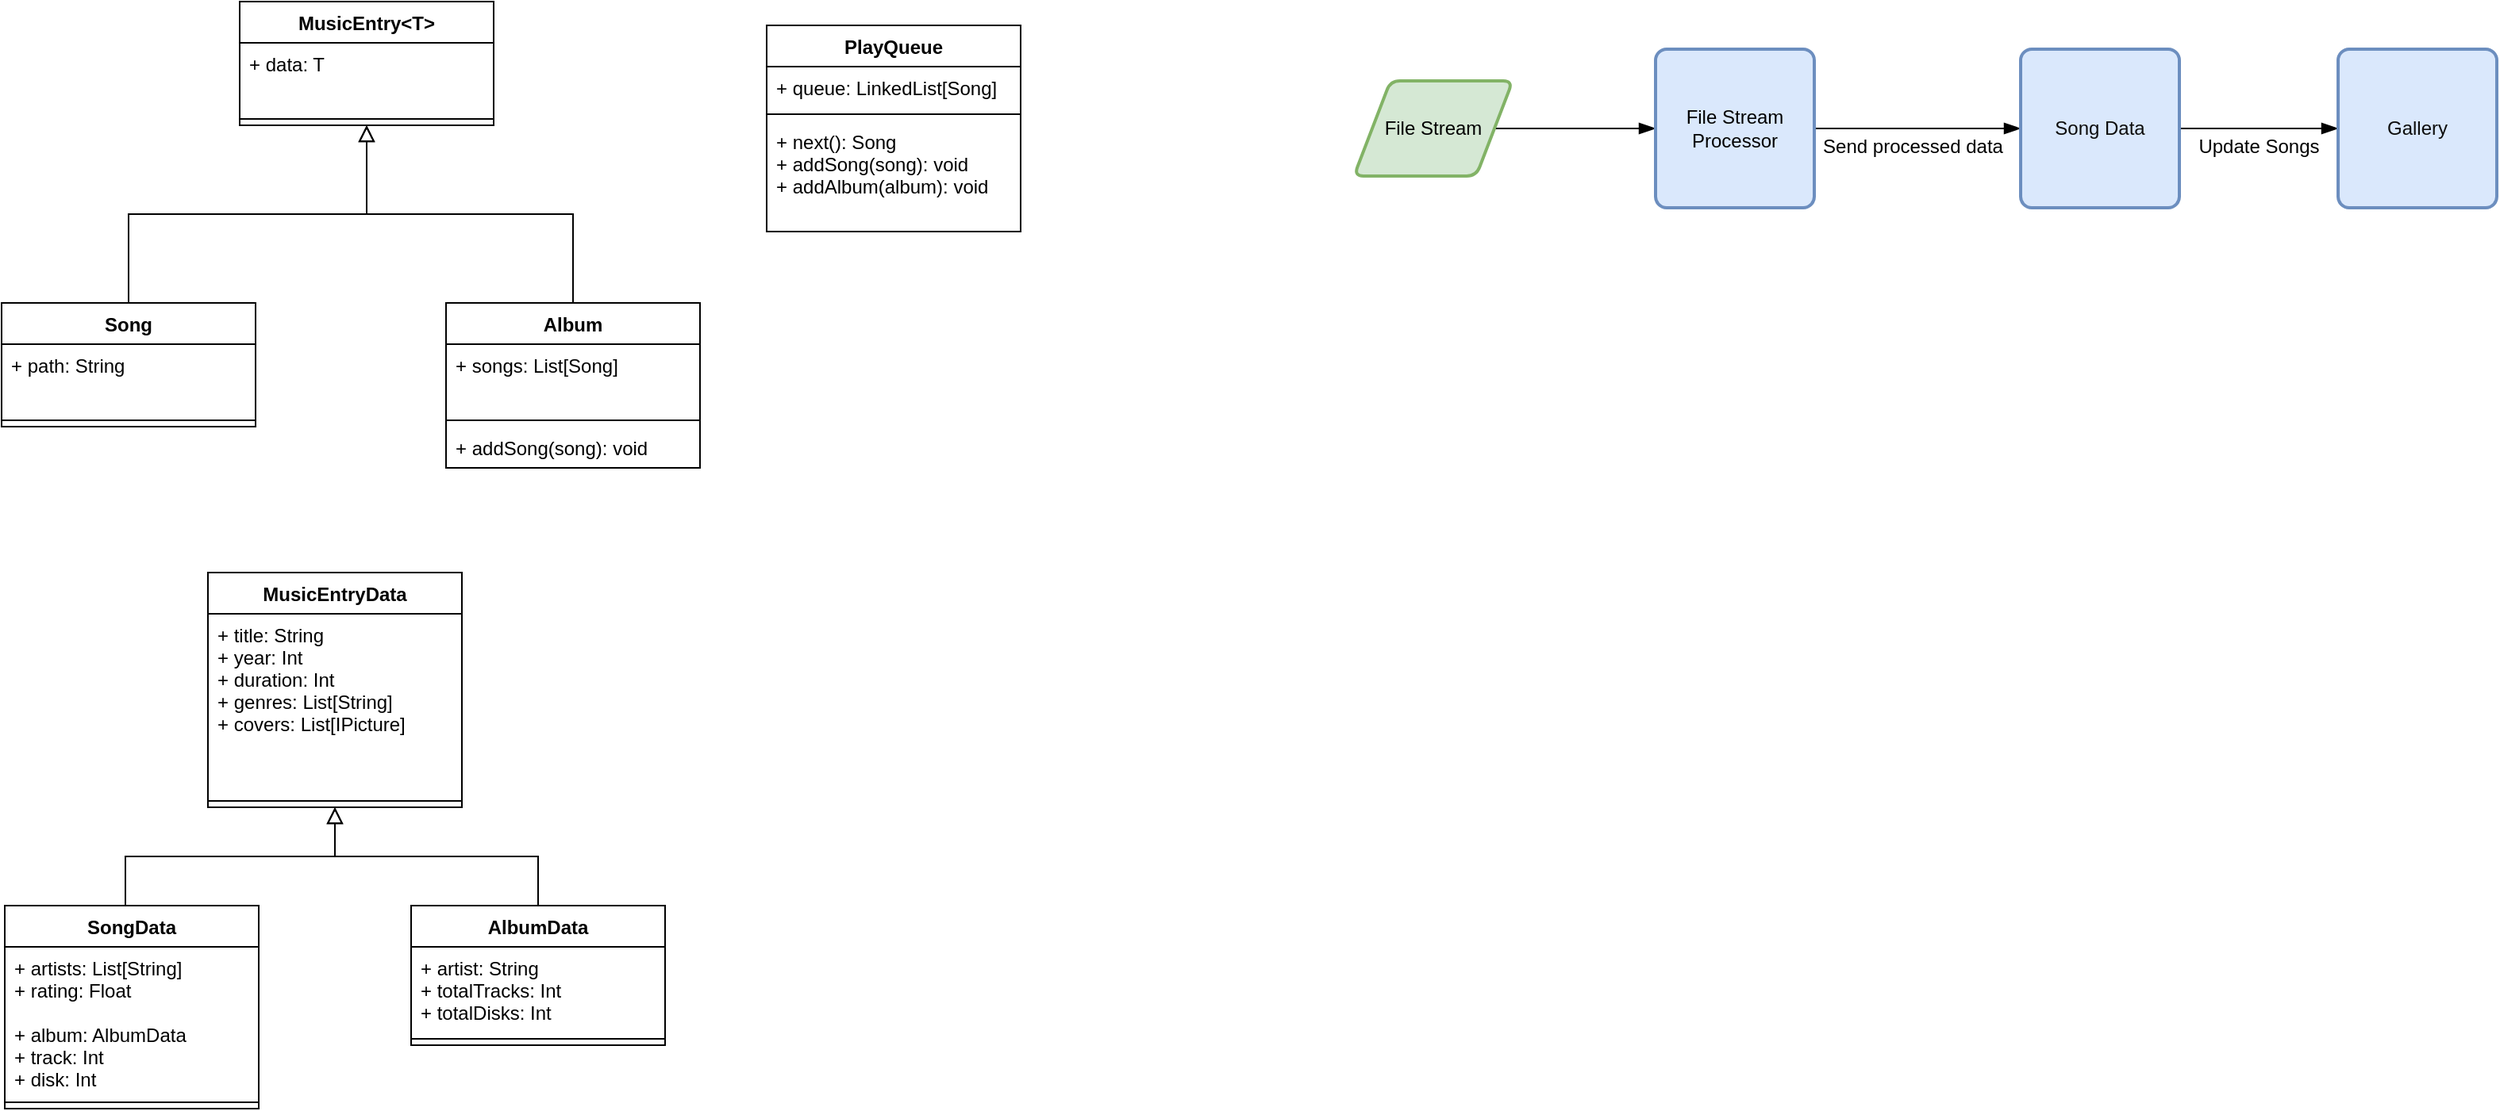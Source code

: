 <mxfile version="12.9.11" type="device"><diagram id="M-5K6N8EwZZjR5BFxg5r" name="Page-1"><mxGraphModel dx="1038" dy="548" grid="1" gridSize="10" guides="1" tooltips="1" connect="1" arrows="1" fold="1" page="1" pageScale="1" pageWidth="827" pageHeight="1169" math="0" shadow="0"><root><mxCell id="0"/><mxCell id="1" parent="0"/><mxCell id="J_mb1UFaiDrBlGo9DqIq-22" style="edgeStyle=orthogonalEdgeStyle;rounded=0;orthogonalLoop=1;jettySize=auto;html=1;exitX=0.5;exitY=0;exitDx=0;exitDy=0;startSize=8;endArrow=block;endFill=0;endSize=8;strokeWidth=1;entryX=0.5;entryY=1;entryDx=0;entryDy=0;" parent="1" source="J_mb1UFaiDrBlGo9DqIq-14" target="J_mb1UFaiDrBlGo9DqIq-17" edge="1"><mxGeometry relative="1" as="geometry"><mxPoint x="268" y="640" as="targetPoint"/></mxGeometry></mxCell><mxCell id="J_mb1UFaiDrBlGo9DqIq-21" style="edgeStyle=orthogonalEdgeStyle;rounded=0;orthogonalLoop=1;jettySize=auto;html=1;exitX=0.475;exitY=0;exitDx=0;exitDy=0;endArrow=block;endFill=0;endSize=8;startSize=7;entryX=0.5;entryY=1;entryDx=0;entryDy=0;exitPerimeter=0;" parent="1" source="J_mb1UFaiDrBlGo9DqIq-29" target="J_mb1UFaiDrBlGo9DqIq-17" edge="1"><mxGeometry relative="1" as="geometry"><mxPoint x="218" y="660" as="targetPoint"/><mxPoint x="105.0" y="697" as="sourcePoint"/></mxGeometry></mxCell><mxCell id="J_mb1UFaiDrBlGo9DqIq-51" style="edgeStyle=orthogonalEdgeStyle;rounded=0;orthogonalLoop=1;jettySize=auto;html=1;entryX=0.5;entryY=1;entryDx=0;entryDy=0;startSize=8;endArrow=block;endFill=0;endSize=8;strokeWidth=1;" parent="1" source="J_mb1UFaiDrBlGo9DqIq-1" target="J_mb1UFaiDrBlGo9DqIq-48" edge="1"><mxGeometry relative="1" as="geometry"/></mxCell><mxCell id="J_mb1UFaiDrBlGo9DqIq-52" style="edgeStyle=orthogonalEdgeStyle;rounded=0;orthogonalLoop=1;jettySize=auto;html=1;entryX=0.5;entryY=1;entryDx=0;entryDy=0;startSize=8;endArrow=block;endFill=0;endSize=8;strokeWidth=1;exitX=0.5;exitY=0;exitDx=0;exitDy=0;" parent="1" source="J_mb1UFaiDrBlGo9DqIq-44" target="J_mb1UFaiDrBlGo9DqIq-48" edge="1"><mxGeometry relative="1" as="geometry"/></mxCell><mxCell id="J_mb1UFaiDrBlGo9DqIq-48" value="MusicEntry&lt;T&gt;" style="swimlane;fontStyle=1;align=center;verticalAlign=top;childLayout=stackLayout;horizontal=1;startSize=26;horizontalStack=0;resizeParent=1;resizeParentMax=0;resizeLast=0;collapsible=1;marginBottom=0;" parent="1" vertex="1"><mxGeometry x="168" y="10" width="160" height="78" as="geometry"/></mxCell><mxCell id="J_mb1UFaiDrBlGo9DqIq-49" value="+ data: T" style="text;strokeColor=none;fillColor=none;align=left;verticalAlign=top;spacingLeft=4;spacingRight=4;overflow=hidden;rotatable=0;points=[[0,0.5],[1,0.5]];portConstraint=eastwest;" parent="J_mb1UFaiDrBlGo9DqIq-48" vertex="1"><mxGeometry y="26" width="160" height="44" as="geometry"/></mxCell><mxCell id="J_mb1UFaiDrBlGo9DqIq-50" value="" style="line;strokeWidth=1;fillColor=none;align=left;verticalAlign=middle;spacingTop=-1;spacingLeft=3;spacingRight=3;rotatable=0;labelPosition=right;points=[];portConstraint=eastwest;" parent="J_mb1UFaiDrBlGo9DqIq-48" vertex="1"><mxGeometry y="70" width="160" height="8" as="geometry"/></mxCell><mxCell id="J_mb1UFaiDrBlGo9DqIq-1" value="Song" style="swimlane;fontStyle=1;align=center;verticalAlign=top;childLayout=stackLayout;horizontal=1;startSize=26;horizontalStack=0;resizeParent=1;resizeParentMax=0;resizeLast=0;collapsible=1;marginBottom=0;" parent="1" vertex="1"><mxGeometry x="18" y="200" width="160" height="78" as="geometry"/></mxCell><mxCell id="J_mb1UFaiDrBlGo9DqIq-2" value="+ path: String" style="text;strokeColor=none;fillColor=none;align=left;verticalAlign=top;spacingLeft=4;spacingRight=4;overflow=hidden;rotatable=0;points=[[0,0.5],[1,0.5]];portConstraint=eastwest;" parent="J_mb1UFaiDrBlGo9DqIq-1" vertex="1"><mxGeometry y="26" width="160" height="44" as="geometry"/></mxCell><mxCell id="J_mb1UFaiDrBlGo9DqIq-3" value="" style="line;strokeWidth=1;fillColor=none;align=left;verticalAlign=middle;spacingTop=-1;spacingLeft=3;spacingRight=3;rotatable=0;labelPosition=right;points=[];portConstraint=eastwest;" parent="J_mb1UFaiDrBlGo9DqIq-1" vertex="1"><mxGeometry y="70" width="160" height="8" as="geometry"/></mxCell><mxCell id="J_mb1UFaiDrBlGo9DqIq-44" value="Album" style="swimlane;fontStyle=1;align=center;verticalAlign=top;childLayout=stackLayout;horizontal=1;startSize=26;horizontalStack=0;resizeParent=1;resizeParentMax=0;resizeLast=0;collapsible=1;marginBottom=0;" parent="1" vertex="1"><mxGeometry x="298" y="200" width="160" height="104" as="geometry"><mxRectangle x="298" y="200" width="70" height="26" as="alternateBounds"/></mxGeometry></mxCell><mxCell id="J_mb1UFaiDrBlGo9DqIq-45" value="+ songs: List[Song]" style="text;strokeColor=none;fillColor=none;align=left;verticalAlign=top;spacingLeft=4;spacingRight=4;overflow=hidden;rotatable=0;points=[[0,0.5],[1,0.5]];portConstraint=eastwest;" parent="J_mb1UFaiDrBlGo9DqIq-44" vertex="1"><mxGeometry y="26" width="160" height="44" as="geometry"/></mxCell><mxCell id="J_mb1UFaiDrBlGo9DqIq-46" value="" style="line;strokeWidth=1;fillColor=none;align=left;verticalAlign=middle;spacingTop=-1;spacingLeft=3;spacingRight=3;rotatable=0;labelPosition=right;points=[];portConstraint=eastwest;" parent="J_mb1UFaiDrBlGo9DqIq-44" vertex="1"><mxGeometry y="70" width="160" height="8" as="geometry"/></mxCell><mxCell id="J_mb1UFaiDrBlGo9DqIq-47" value="+ addSong(song): void" style="text;strokeColor=none;fillColor=none;align=left;verticalAlign=top;spacingLeft=4;spacingRight=4;overflow=hidden;rotatable=0;points=[[0,0.5],[1,0.5]];portConstraint=eastwest;" parent="J_mb1UFaiDrBlGo9DqIq-44" vertex="1"><mxGeometry y="78" width="160" height="26" as="geometry"/></mxCell><mxCell id="J_mb1UFaiDrBlGo9DqIq-17" value="MusicEntryData" style="swimlane;fontStyle=1;align=center;verticalAlign=top;childLayout=stackLayout;horizontal=1;startSize=26;horizontalStack=0;resizeParent=1;resizeParentMax=0;resizeLast=0;collapsible=1;marginBottom=0;" parent="1" vertex="1"><mxGeometry x="148" y="370" width="160" height="148" as="geometry"/></mxCell><mxCell id="J_mb1UFaiDrBlGo9DqIq-18" value="+ title: String&#10;+ year: Int&#10;+ duration: Int&#10;+ genres: List[String]&#10;+ covers: List[IPicture]" style="text;strokeColor=none;fillColor=none;align=left;verticalAlign=top;spacingLeft=4;spacingRight=4;overflow=hidden;rotatable=0;points=[[0,0.5],[1,0.5]];portConstraint=eastwest;" parent="J_mb1UFaiDrBlGo9DqIq-17" vertex="1"><mxGeometry y="26" width="160" height="114" as="geometry"/></mxCell><mxCell id="J_mb1UFaiDrBlGo9DqIq-19" value="" style="line;strokeWidth=1;fillColor=none;align=left;verticalAlign=middle;spacingTop=-1;spacingLeft=3;spacingRight=3;rotatable=0;labelPosition=right;points=[];portConstraint=eastwest;" parent="J_mb1UFaiDrBlGo9DqIq-17" vertex="1"><mxGeometry y="140" width="160" height="8" as="geometry"/></mxCell><mxCell id="J_mb1UFaiDrBlGo9DqIq-14" value="AlbumData" style="swimlane;fontStyle=1;align=center;verticalAlign=top;childLayout=stackLayout;horizontal=1;startSize=26;horizontalStack=0;resizeParent=1;resizeParentMax=0;resizeLast=0;collapsible=1;marginBottom=0;" parent="1" vertex="1"><mxGeometry x="276" y="580" width="160" height="88" as="geometry"/></mxCell><mxCell id="J_mb1UFaiDrBlGo9DqIq-15" value="+ artist: String&#10;+ totalTracks: Int&#10;+ totalDisks: Int" style="text;strokeColor=none;fillColor=none;align=left;verticalAlign=top;spacingLeft=4;spacingRight=4;overflow=hidden;rotatable=0;points=[[0,0.5],[1,0.5]];portConstraint=eastwest;" parent="J_mb1UFaiDrBlGo9DqIq-14" vertex="1"><mxGeometry y="26" width="160" height="54" as="geometry"/></mxCell><mxCell id="J_mb1UFaiDrBlGo9DqIq-16" value="" style="line;strokeWidth=1;fillColor=none;align=left;verticalAlign=middle;spacingTop=-1;spacingLeft=3;spacingRight=3;rotatable=0;labelPosition=right;points=[];portConstraint=eastwest;" parent="J_mb1UFaiDrBlGo9DqIq-14" vertex="1"><mxGeometry y="80" width="160" height="8" as="geometry"/></mxCell><mxCell id="J_mb1UFaiDrBlGo9DqIq-29" value="SongData" style="swimlane;fontStyle=1;align=center;verticalAlign=top;childLayout=stackLayout;horizontal=1;startSize=26;horizontalStack=0;resizeParent=1;resizeParentMax=0;resizeLast=0;collapsible=1;marginBottom=0;" parent="1" vertex="1"><mxGeometry x="20" y="580" width="160" height="128" as="geometry"/></mxCell><mxCell id="J_mb1UFaiDrBlGo9DqIq-30" value="+ artists: List[String]&#10;+ rating: Float&#10;&#10;+ album: AlbumData&#10;+ track: Int&#10;+ disk: Int" style="text;strokeColor=none;fillColor=none;align=left;verticalAlign=top;spacingLeft=4;spacingRight=4;overflow=hidden;rotatable=0;points=[[0,0.5],[1,0.5]];portConstraint=eastwest;" parent="J_mb1UFaiDrBlGo9DqIq-29" vertex="1"><mxGeometry y="26" width="160" height="94" as="geometry"/></mxCell><mxCell id="J_mb1UFaiDrBlGo9DqIq-31" value="" style="line;strokeWidth=1;fillColor=none;align=left;verticalAlign=middle;spacingTop=-1;spacingLeft=3;spacingRight=3;rotatable=0;labelPosition=right;points=[];portConstraint=eastwest;" parent="J_mb1UFaiDrBlGo9DqIq-29" vertex="1"><mxGeometry y="120" width="160" height="8" as="geometry"/></mxCell><mxCell id="J_mb1UFaiDrBlGo9DqIq-56" style="edgeStyle=orthogonalEdgeStyle;rounded=0;orthogonalLoop=1;jettySize=auto;html=1;entryX=0;entryY=0.5;entryDx=0;entryDy=0;startSize=8;endArrow=blockThin;endFill=1;endSize=8;strokeWidth=1;" parent="1" source="J_mb1UFaiDrBlGo9DqIq-54" target="J_mb1UFaiDrBlGo9DqIq-55" edge="1"><mxGeometry relative="1" as="geometry"/></mxCell><mxCell id="J_mb1UFaiDrBlGo9DqIq-54" value="File Stream" style="shape=parallelogram;html=1;strokeWidth=2;perimeter=parallelogramPerimeter;whiteSpace=wrap;rounded=1;arcSize=12;size=0.23;align=center;fillColor=#d5e8d4;strokeColor=#82b366;" parent="1" vertex="1"><mxGeometry x="870" y="60" width="100" height="60" as="geometry"/></mxCell><mxCell id="J_mb1UFaiDrBlGo9DqIq-57" style="edgeStyle=orthogonalEdgeStyle;rounded=0;orthogonalLoop=1;jettySize=auto;html=1;exitX=1;exitY=0.5;exitDx=0;exitDy=0;startSize=8;endArrow=blockThin;endFill=1;endSize=8;strokeWidth=1;" parent="1" source="J_mb1UFaiDrBlGo9DqIq-55" edge="1"><mxGeometry relative="1" as="geometry"><mxPoint x="1290" y="90" as="targetPoint"/></mxGeometry></mxCell><mxCell id="J_mb1UFaiDrBlGo9DqIq-58" value="Send processed data" style="text;align=center;verticalAlign=middle;resizable=0;points=[];" parent="J_mb1UFaiDrBlGo9DqIq-57" vertex="1" connectable="0"><mxGeometry x="-0.051" relative="1" as="geometry"><mxPoint y="10" as="offset"/></mxGeometry></mxCell><mxCell id="J_mb1UFaiDrBlGo9DqIq-55" value="File Stream Processor" style="rounded=1;whiteSpace=wrap;html=1;absoluteArcSize=1;arcSize=14;strokeWidth=2;labelBackgroundColor=none;align=center;fillColor=#dae8fc;strokeColor=#6c8ebf;" parent="1" vertex="1"><mxGeometry x="1060" y="40" width="100" height="100" as="geometry"/></mxCell><mxCell id="J_mb1UFaiDrBlGo9DqIq-64" style="edgeStyle=orthogonalEdgeStyle;rounded=0;orthogonalLoop=1;jettySize=auto;html=1;startSize=8;endArrow=blockThin;endFill=1;endSize=8;strokeWidth=1;fontColor=#4C00FF;" parent="1" source="J_mb1UFaiDrBlGo9DqIq-59" edge="1"><mxGeometry relative="1" as="geometry"><mxPoint x="1490" y="90.0" as="targetPoint"/></mxGeometry></mxCell><mxCell id="J_mb1UFaiDrBlGo9DqIq-59" value="&lt;font color=&quot;#0d0d0c&quot;&gt;Song Data&lt;/font&gt;" style="rounded=1;whiteSpace=wrap;html=1;absoluteArcSize=1;arcSize=14;strokeWidth=2;labelBackgroundColor=none;align=center;fillColor=#dae8fc;strokeColor=#6c8ebf;" parent="1" vertex="1"><mxGeometry x="1290" y="40" width="100" height="100" as="geometry"/></mxCell><mxCell id="J_mb1UFaiDrBlGo9DqIq-65" value="&lt;font color=&quot;#0d0d0c&quot;&gt;Gallery&lt;/font&gt;" style="rounded=1;whiteSpace=wrap;html=1;absoluteArcSize=1;arcSize=14;strokeWidth=2;labelBackgroundColor=none;align=center;fillColor=#dae8fc;strokeColor=#6c8ebf;" parent="1" vertex="1"><mxGeometry x="1490" y="40" width="100" height="100" as="geometry"/></mxCell><mxCell id="J_mb1UFaiDrBlGo9DqIq-66" value="Update Songs" style="text;align=center;verticalAlign=middle;resizable=0;points=[];" parent="1" vertex="1" connectable="0"><mxGeometry x="1439.999" y="90.0" as="geometry"><mxPoint y="10" as="offset"/></mxGeometry></mxCell><mxCell id="PSD-8YN0nownOAz0-olo-1" value="PlayQueue" style="swimlane;fontStyle=1;align=center;verticalAlign=top;childLayout=stackLayout;horizontal=1;startSize=26;horizontalStack=0;resizeParent=1;resizeParentMax=0;resizeLast=0;collapsible=1;marginBottom=0;" parent="1" vertex="1"><mxGeometry x="500" y="25" width="160" height="130" as="geometry"/></mxCell><mxCell id="PSD-8YN0nownOAz0-olo-2" value="+ queue: LinkedList[Song]" style="text;strokeColor=none;fillColor=none;align=left;verticalAlign=top;spacingLeft=4;spacingRight=4;overflow=hidden;rotatable=0;points=[[0,0.5],[1,0.5]];portConstraint=eastwest;" parent="PSD-8YN0nownOAz0-olo-1" vertex="1"><mxGeometry y="26" width="160" height="26" as="geometry"/></mxCell><mxCell id="PSD-8YN0nownOAz0-olo-3" value="" style="line;strokeWidth=1;fillColor=none;align=left;verticalAlign=middle;spacingTop=-1;spacingLeft=3;spacingRight=3;rotatable=0;labelPosition=right;points=[];portConstraint=eastwest;" parent="PSD-8YN0nownOAz0-olo-1" vertex="1"><mxGeometry y="52" width="160" height="8" as="geometry"/></mxCell><mxCell id="PSD-8YN0nownOAz0-olo-4" value="+ next(): Song&#10;+ addSong(song): void&#10;+ addAlbum(album): void" style="text;strokeColor=none;fillColor=none;align=left;verticalAlign=top;spacingLeft=4;spacingRight=4;overflow=hidden;rotatable=0;points=[[0,0.5],[1,0.5]];portConstraint=eastwest;" parent="PSD-8YN0nownOAz0-olo-1" vertex="1"><mxGeometry y="60" width="160" height="70" as="geometry"/></mxCell></root></mxGraphModel></diagram></mxfile>